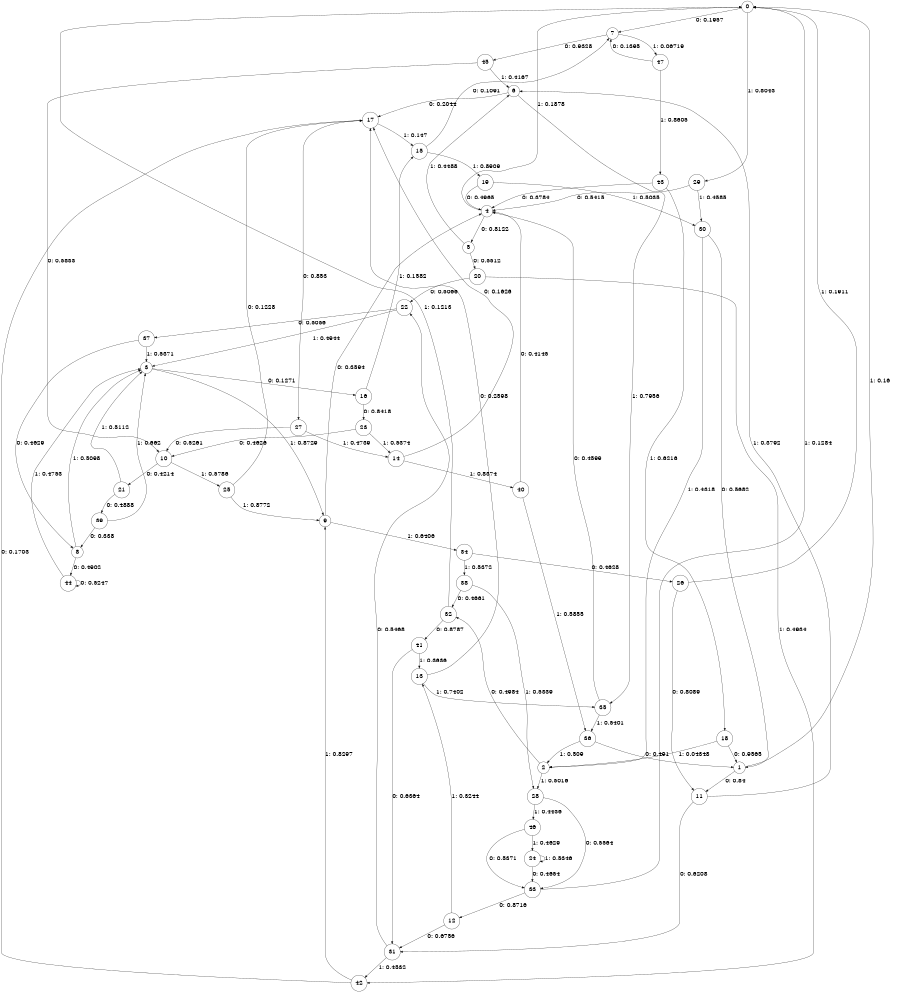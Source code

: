 digraph "ch22randomL7" {
size = "6,8.5";
ratio = "fill";
node [shape = circle];
node [fontsize = 24];
edge [fontsize = 24];
0 -> 7 [label = "0: 0.1957   "];
0 -> 29 [label = "1: 0.8043   "];
1 -> 11 [label = "0: 0.84     "];
1 -> 0 [label = "1: 0.16     "];
2 -> 32 [label = "0: 0.4984   "];
2 -> 28 [label = "1: 0.5016   "];
3 -> 16 [label = "0: 0.1271   "];
3 -> 9 [label = "1: 0.8729   "];
4 -> 5 [label = "0: 0.8122   "];
4 -> 0 [label = "1: 0.1878   "];
5 -> 20 [label = "0: 0.5512   "];
5 -> 6 [label = "1: 0.4488   "];
6 -> 17 [label = "0: 0.2044   "];
6 -> 35 [label = "1: 0.7956   "];
7 -> 45 [label = "0: 0.9328   "];
7 -> 47 [label = "1: 0.06719  "];
8 -> 44 [label = "0: 0.4902   "];
8 -> 3 [label = "1: 0.5098   "];
9 -> 4 [label = "0: 0.3594   "];
9 -> 34 [label = "1: 0.6406   "];
10 -> 21 [label = "0: 0.4214   "];
10 -> 25 [label = "1: 0.5786   "];
11 -> 31 [label = "0: 0.6208   "];
11 -> 6 [label = "1: 0.3792   "];
12 -> 31 [label = "0: 0.6756   "];
12 -> 13 [label = "1: 0.3244   "];
13 -> 17 [label = "0: 0.2598   "];
13 -> 35 [label = "1: 0.7402   "];
14 -> 17 [label = "0: 0.1626   "];
14 -> 40 [label = "1: 0.8374   "];
15 -> 7 [label = "0: 0.1091   "];
15 -> 19 [label = "1: 0.8909   "];
16 -> 23 [label = "0: 0.8418   "];
16 -> 15 [label = "1: 0.1582   "];
17 -> 27 [label = "0: 0.853    "];
17 -> 15 [label = "1: 0.147    "];
18 -> 1 [label = "0: 0.9565   "];
18 -> 2 [label = "1: 0.04348  "];
19 -> 4 [label = "0: 0.4965   "];
19 -> 30 [label = "1: 0.5035   "];
20 -> 22 [label = "0: 0.5066   "];
20 -> 42 [label = "1: 0.4934   "];
21 -> 39 [label = "0: 0.4888   "];
21 -> 3 [label = "1: 0.5112   "];
22 -> 37 [label = "0: 0.5056   "];
22 -> 3 [label = "1: 0.4944   "];
23 -> 10 [label = "0: 0.4626   "];
23 -> 14 [label = "1: 0.5374   "];
24 -> 33 [label = "0: 0.4654   "];
24 -> 24 [label = "1: 0.5346   "];
25 -> 17 [label = "0: 0.1228   "];
25 -> 9 [label = "1: 0.8772   "];
26 -> 11 [label = "0: 0.8089   "];
26 -> 0 [label = "1: 0.1911   "];
27 -> 10 [label = "0: 0.5261   "];
27 -> 14 [label = "1: 0.4739   "];
28 -> 33 [label = "0: 0.5564   "];
28 -> 46 [label = "1: 0.4436   "];
29 -> 4 [label = "0: 0.5415   "];
29 -> 30 [label = "1: 0.4585   "];
30 -> 1 [label = "0: 0.5682   "];
30 -> 2 [label = "1: 0.4318   "];
31 -> 22 [label = "0: 0.5468   "];
31 -> 42 [label = "1: 0.4532   "];
32 -> 41 [label = "0: 0.8787   "];
32 -> 0 [label = "1: 0.1213   "];
33 -> 12 [label = "0: 0.8716   "];
33 -> 0 [label = "1: 0.1284   "];
34 -> 26 [label = "0: 0.4628   "];
34 -> 38 [label = "1: 0.5372   "];
35 -> 4 [label = "0: 0.4599   "];
35 -> 36 [label = "1: 0.5401   "];
36 -> 1 [label = "0: 0.491    "];
36 -> 2 [label = "1: 0.509    "];
37 -> 8 [label = "0: 0.4629   "];
37 -> 3 [label = "1: 0.5371   "];
38 -> 32 [label = "0: 0.4661   "];
38 -> 28 [label = "1: 0.5339   "];
39 -> 8 [label = "0: 0.338    "];
39 -> 3 [label = "1: 0.662    "];
40 -> 4 [label = "0: 0.4145   "];
40 -> 36 [label = "1: 0.5855   "];
41 -> 31 [label = "0: 0.6364   "];
41 -> 13 [label = "1: 0.3636   "];
42 -> 17 [label = "0: 0.1703   "];
42 -> 9 [label = "1: 0.8297   "];
43 -> 4 [label = "0: 0.3784   "];
43 -> 18 [label = "1: 0.6216   "];
44 -> 44 [label = "0: 0.5247   "];
44 -> 3 [label = "1: 0.4753   "];
45 -> 10 [label = "0: 0.5833   "];
45 -> 6 [label = "1: 0.4167   "];
46 -> 33 [label = "0: 0.5371   "];
46 -> 24 [label = "1: 0.4629   "];
47 -> 7 [label = "0: 0.1395   "];
47 -> 43 [label = "1: 0.8605   "];
}